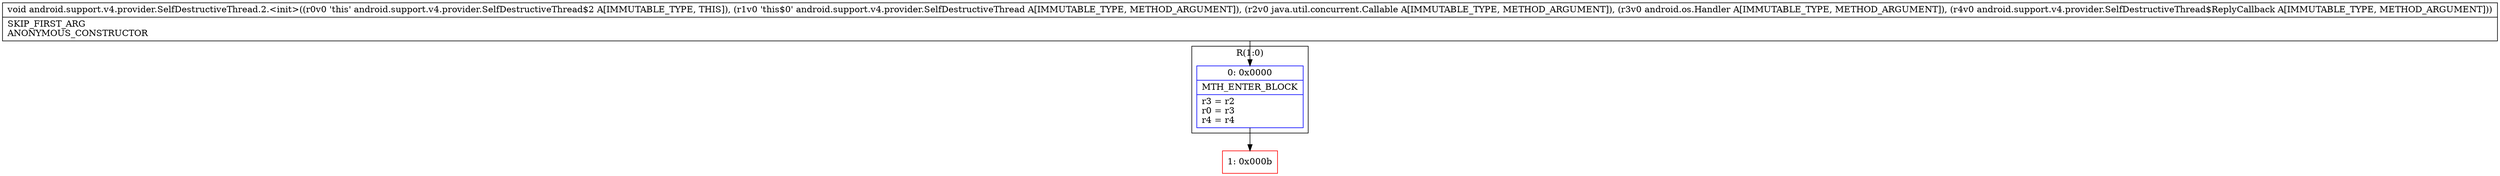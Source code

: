 digraph "CFG forandroid.support.v4.provider.SelfDestructiveThread.2.\<init\>(Landroid\/support\/v4\/provider\/SelfDestructiveThread;Ljava\/util\/concurrent\/Callable;Landroid\/os\/Handler;Landroid\/support\/v4\/provider\/SelfDestructiveThread$ReplyCallback;)V" {
subgraph cluster_Region_689040055 {
label = "R(1:0)";
node [shape=record,color=blue];
Node_0 [shape=record,label="{0\:\ 0x0000|MTH_ENTER_BLOCK\l|r3 = r2\lr0 = r3\lr4 = r4\l}"];
}
Node_1 [shape=record,color=red,label="{1\:\ 0x000b}"];
MethodNode[shape=record,label="{void android.support.v4.provider.SelfDestructiveThread.2.\<init\>((r0v0 'this' android.support.v4.provider.SelfDestructiveThread$2 A[IMMUTABLE_TYPE, THIS]), (r1v0 'this$0' android.support.v4.provider.SelfDestructiveThread A[IMMUTABLE_TYPE, METHOD_ARGUMENT]), (r2v0 java.util.concurrent.Callable A[IMMUTABLE_TYPE, METHOD_ARGUMENT]), (r3v0 android.os.Handler A[IMMUTABLE_TYPE, METHOD_ARGUMENT]), (r4v0 android.support.v4.provider.SelfDestructiveThread$ReplyCallback A[IMMUTABLE_TYPE, METHOD_ARGUMENT]))  | SKIP_FIRST_ARG\lANONYMOUS_CONSTRUCTOR\l}"];
MethodNode -> Node_0;
Node_0 -> Node_1;
}

